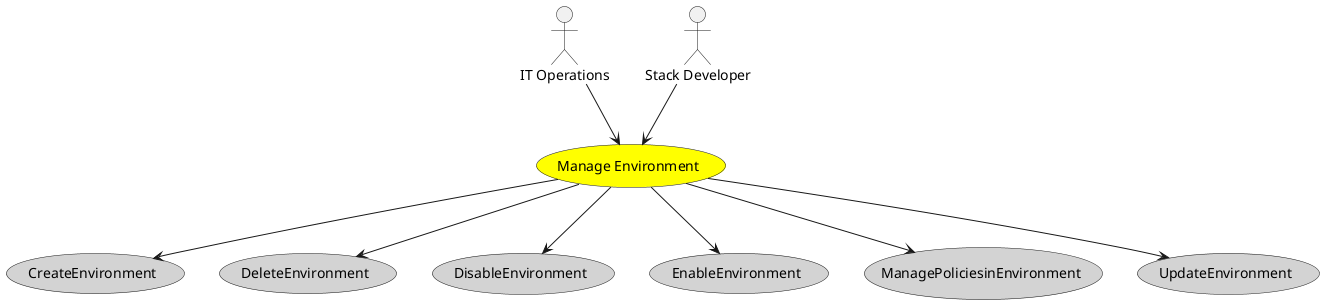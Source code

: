 @startuml


usecase "Manage Environment" as ManageEnvironment #yellow

Actor "IT Operations" as ITOperations

ITOperations --> ManageEnvironment

Actor "Stack Developer" as StackDeveloper

StackDeveloper --> ManageEnvironment



usecase "CreateEnvironment" as CreateEnvironment #lightgrey

ManageEnvironment --> CreateEnvironment

usecase "DeleteEnvironment" as DeleteEnvironment #lightgrey

ManageEnvironment --> DeleteEnvironment

usecase "DisableEnvironment" as DisableEnvironment #lightgrey

ManageEnvironment --> DisableEnvironment

usecase "EnableEnvironment" as EnableEnvironment #lightgrey

ManageEnvironment --> EnableEnvironment

usecase "ManagePoliciesinEnvironment" as ManagePoliciesinEnvironment #lightgrey

ManageEnvironment --> ManagePoliciesinEnvironment

usecase "UpdateEnvironment" as UpdateEnvironment #lightgrey

ManageEnvironment --> UpdateEnvironment









@enduml
